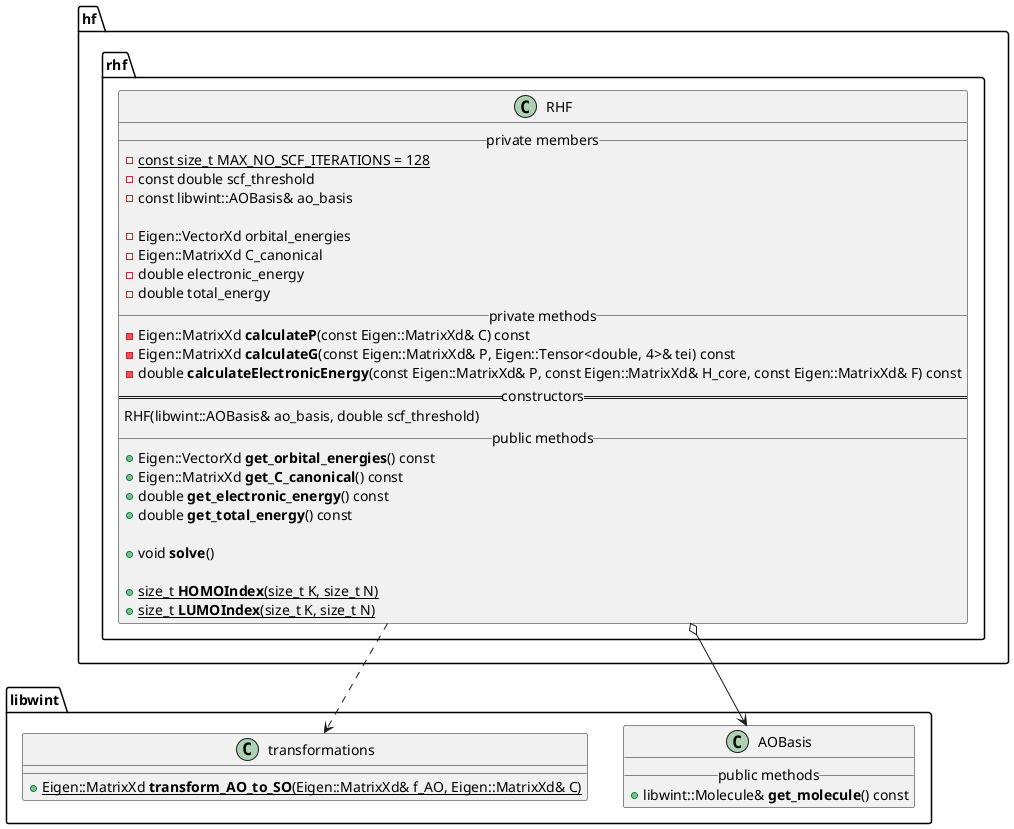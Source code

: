 @startuml


namespace libwint {

    class AOBasis {
        __ public methods __
            + libwint::Molecule& **get_molecule**() const
    }


    class transformations {
        + {static} Eigen::MatrixXd **transform_AO_to_SO**(Eigen::MatrixXd& f_AO, Eigen::MatrixXd& C)
    }

}


namespace hf {
    namespace rhf {

        class RHF {
            __ private members __
                - const size_t {static} MAX_NO_SCF_ITERATIONS = 128
                - const double scf_threshold
                - const libwint::AOBasis& ao_basis

                - Eigen::VectorXd orbital_energies
                - Eigen::MatrixXd C_canonical
                - double electronic_energy
                - double total_energy
            __ private methods __
                - Eigen::MatrixXd **calculateP**(const Eigen::MatrixXd& C) const
                - Eigen::MatrixXd **calculateG**(const Eigen::MatrixXd& P, Eigen::Tensor<double, 4>& tei) const
                - double **calculateElectronicEnergy**(const Eigen::MatrixXd& P, const Eigen::MatrixXd& H_core, const Eigen::MatrixXd& F) const
            == constructors ==
                RHF(libwint::AOBasis& ao_basis, double scf_threshold)
            __ public methods __
                + Eigen::VectorXd **get_orbital_energies**() const
                + Eigen::MatrixXd **get_C_canonical**() const
                + double **get_electronic_energy**() const
                + double **get_total_energy**() const

                + void **solve**()

                + {static} size_t **HOMOIndex**(size_t K, size_t N)
                + {static} size_t **LUMOIndex**(size_t K, size_t N)
        }
    }
}



hf.rhf.RHF o--> libwint.AOBasis

hf.rhf.RHF ..> libwint.transformations

@enduml
